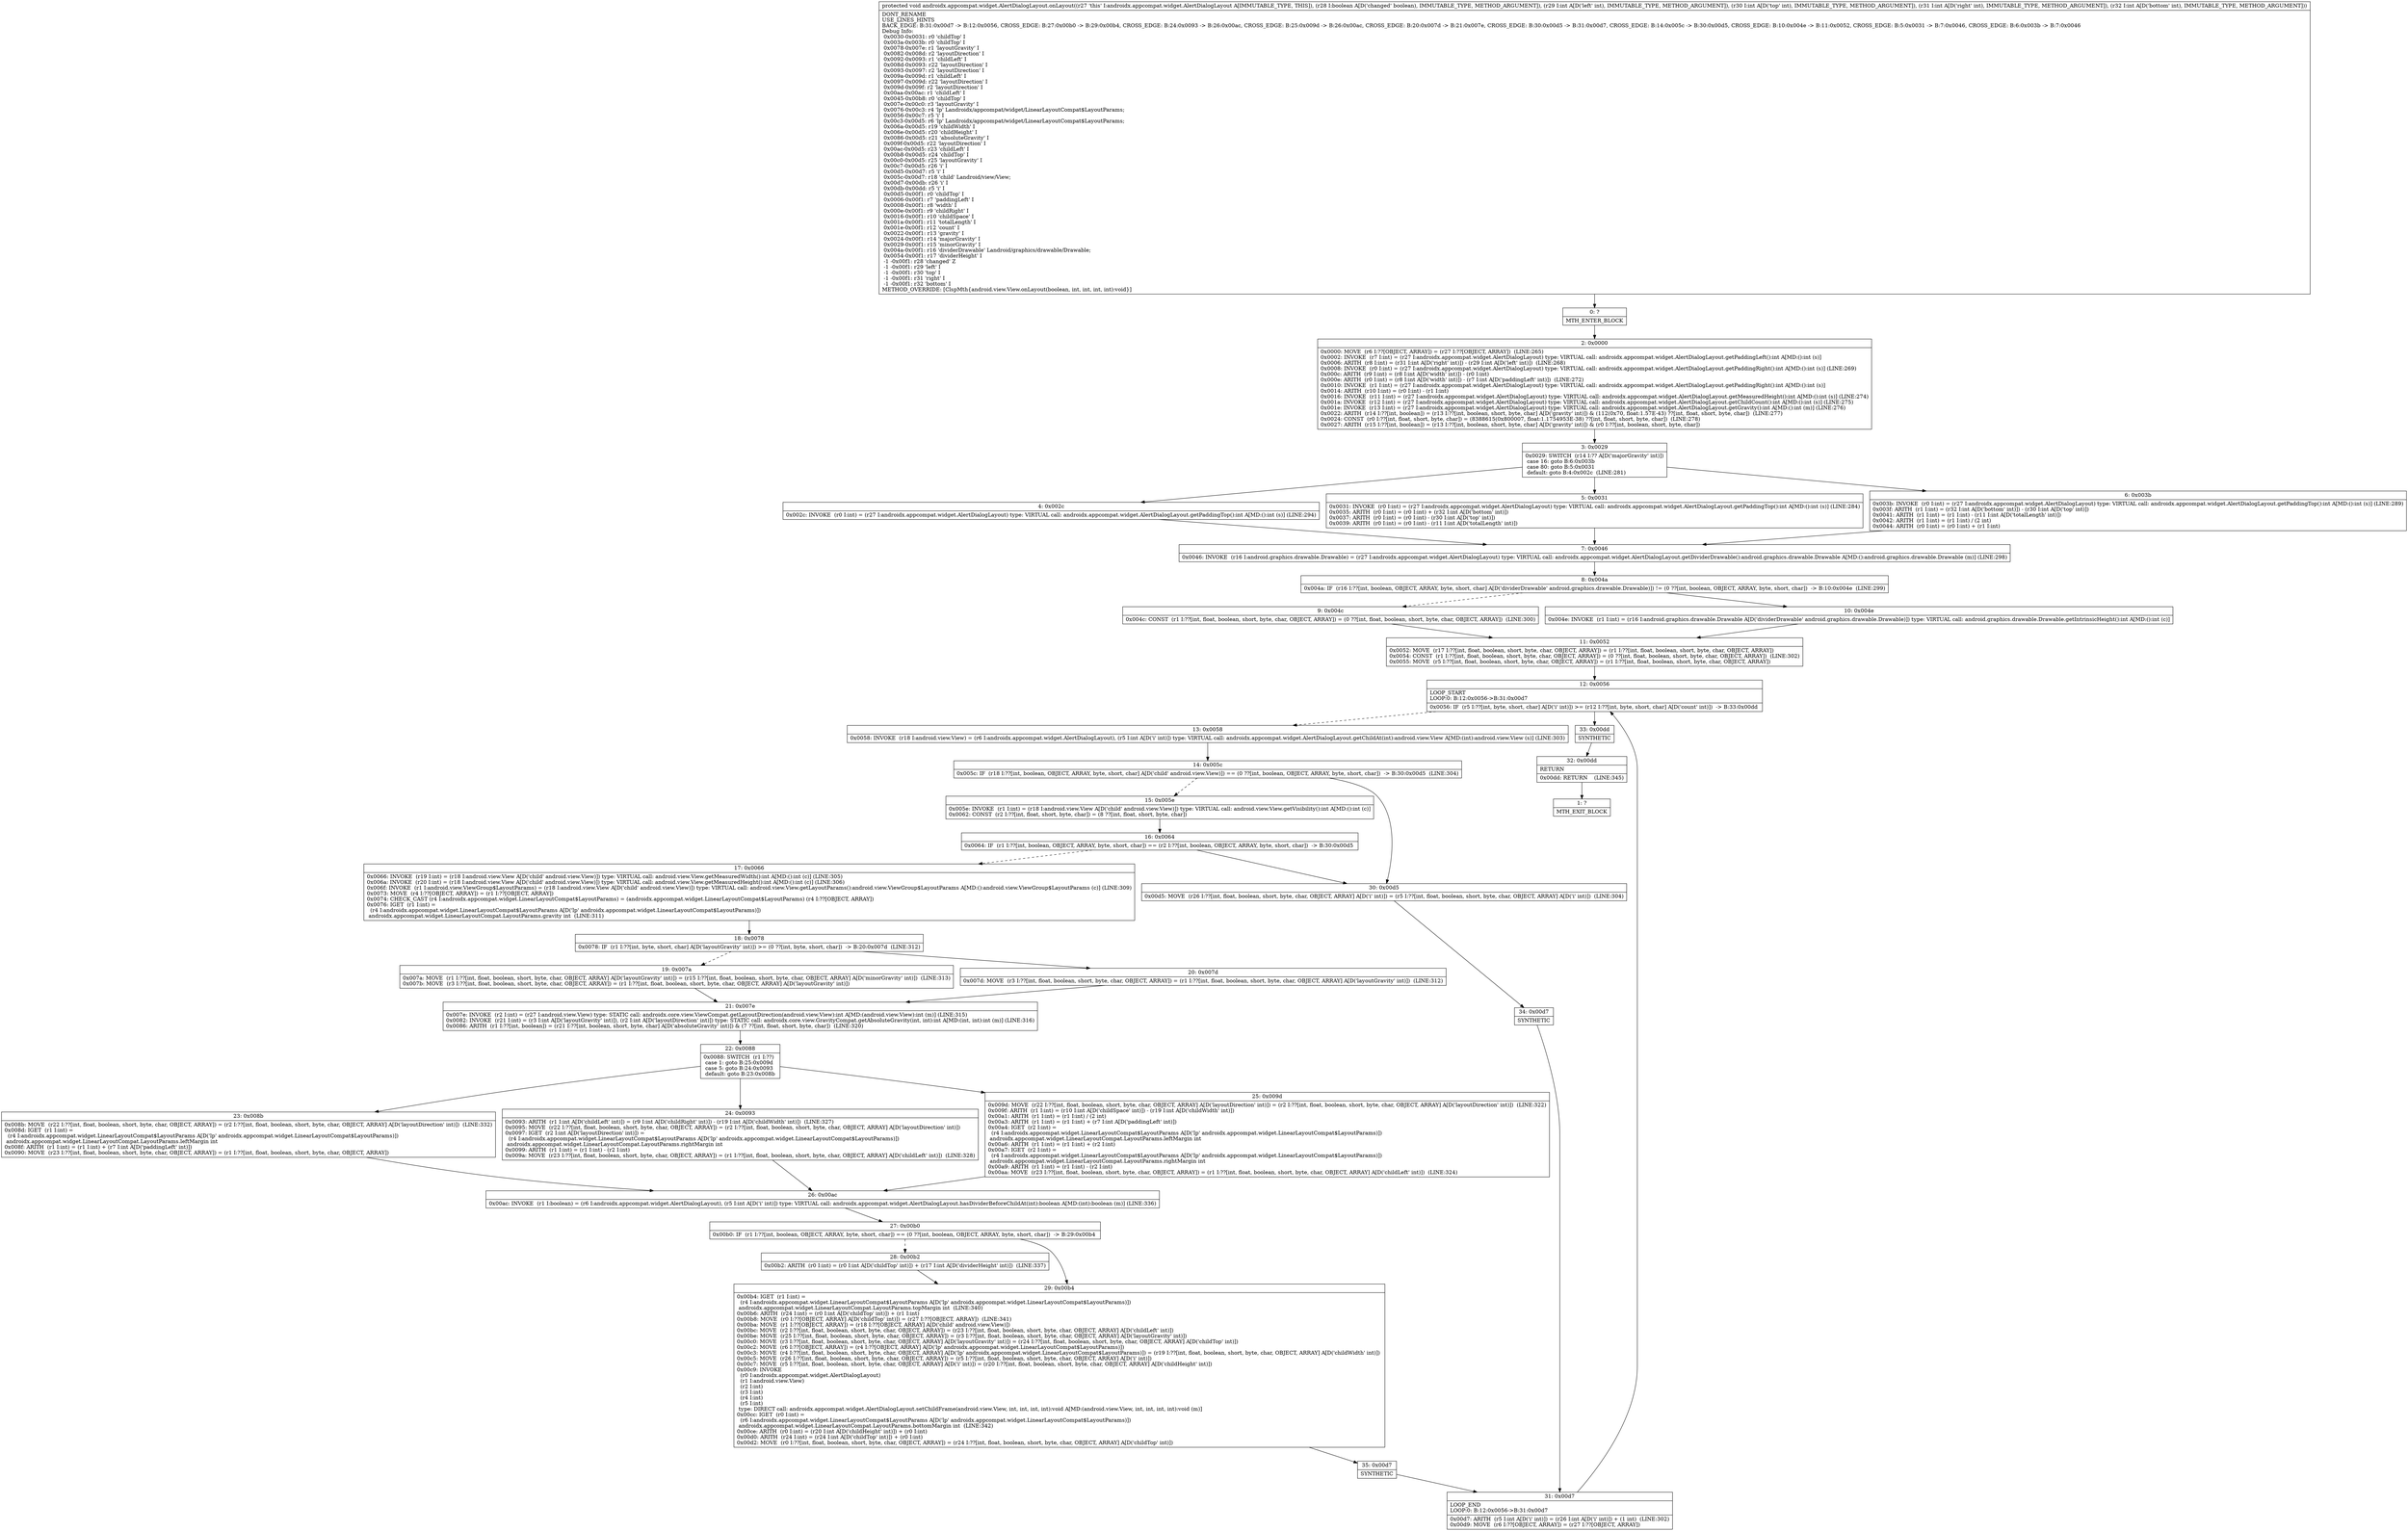 digraph "CFG forandroidx.appcompat.widget.AlertDialogLayout.onLayout(ZIIII)V" {
Node_0 [shape=record,label="{0\:\ ?|MTH_ENTER_BLOCK\l}"];
Node_2 [shape=record,label="{2\:\ 0x0000|0x0000: MOVE  (r6 I:??[OBJECT, ARRAY]) = (r27 I:??[OBJECT, ARRAY])  (LINE:265)\l0x0002: INVOKE  (r7 I:int) = (r27 I:androidx.appcompat.widget.AlertDialogLayout) type: VIRTUAL call: androidx.appcompat.widget.AlertDialogLayout.getPaddingLeft():int A[MD:():int (s)]\l0x0006: ARITH  (r8 I:int) = (r31 I:int A[D('right' int)]) \- (r29 I:int A[D('left' int)])  (LINE:268)\l0x0008: INVOKE  (r0 I:int) = (r27 I:androidx.appcompat.widget.AlertDialogLayout) type: VIRTUAL call: androidx.appcompat.widget.AlertDialogLayout.getPaddingRight():int A[MD:():int (s)] (LINE:269)\l0x000c: ARITH  (r9 I:int) = (r8 I:int A[D('width' int)]) \- (r0 I:int) \l0x000e: ARITH  (r0 I:int) = (r8 I:int A[D('width' int)]) \- (r7 I:int A[D('paddingLeft' int)])  (LINE:272)\l0x0010: INVOKE  (r1 I:int) = (r27 I:androidx.appcompat.widget.AlertDialogLayout) type: VIRTUAL call: androidx.appcompat.widget.AlertDialogLayout.getPaddingRight():int A[MD:():int (s)]\l0x0014: ARITH  (r10 I:int) = (r0 I:int) \- (r1 I:int) \l0x0016: INVOKE  (r11 I:int) = (r27 I:androidx.appcompat.widget.AlertDialogLayout) type: VIRTUAL call: androidx.appcompat.widget.AlertDialogLayout.getMeasuredHeight():int A[MD:():int (s)] (LINE:274)\l0x001a: INVOKE  (r12 I:int) = (r27 I:androidx.appcompat.widget.AlertDialogLayout) type: VIRTUAL call: androidx.appcompat.widget.AlertDialogLayout.getChildCount():int A[MD:():int (s)] (LINE:275)\l0x001e: INVOKE  (r13 I:int) = (r27 I:androidx.appcompat.widget.AlertDialogLayout) type: VIRTUAL call: androidx.appcompat.widget.AlertDialogLayout.getGravity():int A[MD:():int (m)] (LINE:276)\l0x0022: ARITH  (r14 I:??[int, boolean]) = (r13 I:??[int, boolean, short, byte, char] A[D('gravity' int)]) & (112(0x70, float:1.57E\-43) ??[int, float, short, byte, char])  (LINE:277)\l0x0024: CONST  (r0 I:??[int, float, short, byte, char]) = (8388615(0x800007, float:1.1754953E\-38) ??[int, float, short, byte, char])  (LINE:278)\l0x0027: ARITH  (r15 I:??[int, boolean]) = (r13 I:??[int, boolean, short, byte, char] A[D('gravity' int)]) & (r0 I:??[int, boolean, short, byte, char]) \l}"];
Node_3 [shape=record,label="{3\:\ 0x0029|0x0029: SWITCH  (r14 I:?? A[D('majorGravity' int)])\l case 16: goto B:6:0x003b\l case 80: goto B:5:0x0031\l default: goto B:4:0x002c  (LINE:281)\l}"];
Node_4 [shape=record,label="{4\:\ 0x002c|0x002c: INVOKE  (r0 I:int) = (r27 I:androidx.appcompat.widget.AlertDialogLayout) type: VIRTUAL call: androidx.appcompat.widget.AlertDialogLayout.getPaddingTop():int A[MD:():int (s)] (LINE:294)\l}"];
Node_7 [shape=record,label="{7\:\ 0x0046|0x0046: INVOKE  (r16 I:android.graphics.drawable.Drawable) = (r27 I:androidx.appcompat.widget.AlertDialogLayout) type: VIRTUAL call: androidx.appcompat.widget.AlertDialogLayout.getDividerDrawable():android.graphics.drawable.Drawable A[MD:():android.graphics.drawable.Drawable (m)] (LINE:298)\l}"];
Node_8 [shape=record,label="{8\:\ 0x004a|0x004a: IF  (r16 I:??[int, boolean, OBJECT, ARRAY, byte, short, char] A[D('dividerDrawable' android.graphics.drawable.Drawable)]) != (0 ??[int, boolean, OBJECT, ARRAY, byte, short, char])  \-\> B:10:0x004e  (LINE:299)\l}"];
Node_9 [shape=record,label="{9\:\ 0x004c|0x004c: CONST  (r1 I:??[int, float, boolean, short, byte, char, OBJECT, ARRAY]) = (0 ??[int, float, boolean, short, byte, char, OBJECT, ARRAY])  (LINE:300)\l}"];
Node_11 [shape=record,label="{11\:\ 0x0052|0x0052: MOVE  (r17 I:??[int, float, boolean, short, byte, char, OBJECT, ARRAY]) = (r1 I:??[int, float, boolean, short, byte, char, OBJECT, ARRAY]) \l0x0054: CONST  (r1 I:??[int, float, boolean, short, byte, char, OBJECT, ARRAY]) = (0 ??[int, float, boolean, short, byte, char, OBJECT, ARRAY])  (LINE:302)\l0x0055: MOVE  (r5 I:??[int, float, boolean, short, byte, char, OBJECT, ARRAY]) = (r1 I:??[int, float, boolean, short, byte, char, OBJECT, ARRAY]) \l}"];
Node_12 [shape=record,label="{12\:\ 0x0056|LOOP_START\lLOOP:0: B:12:0x0056\-\>B:31:0x00d7\l|0x0056: IF  (r5 I:??[int, byte, short, char] A[D('i' int)]) \>= (r12 I:??[int, byte, short, char] A[D('count' int)])  \-\> B:33:0x00dd \l}"];
Node_13 [shape=record,label="{13\:\ 0x0058|0x0058: INVOKE  (r18 I:android.view.View) = (r6 I:androidx.appcompat.widget.AlertDialogLayout), (r5 I:int A[D('i' int)]) type: VIRTUAL call: androidx.appcompat.widget.AlertDialogLayout.getChildAt(int):android.view.View A[MD:(int):android.view.View (s)] (LINE:303)\l}"];
Node_14 [shape=record,label="{14\:\ 0x005c|0x005c: IF  (r18 I:??[int, boolean, OBJECT, ARRAY, byte, short, char] A[D('child' android.view.View)]) == (0 ??[int, boolean, OBJECT, ARRAY, byte, short, char])  \-\> B:30:0x00d5  (LINE:304)\l}"];
Node_15 [shape=record,label="{15\:\ 0x005e|0x005e: INVOKE  (r1 I:int) = (r18 I:android.view.View A[D('child' android.view.View)]) type: VIRTUAL call: android.view.View.getVisibility():int A[MD:():int (c)]\l0x0062: CONST  (r2 I:??[int, float, short, byte, char]) = (8 ??[int, float, short, byte, char]) \l}"];
Node_16 [shape=record,label="{16\:\ 0x0064|0x0064: IF  (r1 I:??[int, boolean, OBJECT, ARRAY, byte, short, char]) == (r2 I:??[int, boolean, OBJECT, ARRAY, byte, short, char])  \-\> B:30:0x00d5 \l}"];
Node_17 [shape=record,label="{17\:\ 0x0066|0x0066: INVOKE  (r19 I:int) = (r18 I:android.view.View A[D('child' android.view.View)]) type: VIRTUAL call: android.view.View.getMeasuredWidth():int A[MD:():int (c)] (LINE:305)\l0x006a: INVOKE  (r20 I:int) = (r18 I:android.view.View A[D('child' android.view.View)]) type: VIRTUAL call: android.view.View.getMeasuredHeight():int A[MD:():int (c)] (LINE:306)\l0x006f: INVOKE  (r1 I:android.view.ViewGroup$LayoutParams) = (r18 I:android.view.View A[D('child' android.view.View)]) type: VIRTUAL call: android.view.View.getLayoutParams():android.view.ViewGroup$LayoutParams A[MD:():android.view.ViewGroup$LayoutParams (c)] (LINE:309)\l0x0073: MOVE  (r4 I:??[OBJECT, ARRAY]) = (r1 I:??[OBJECT, ARRAY]) \l0x0074: CHECK_CAST (r4 I:androidx.appcompat.widget.LinearLayoutCompat$LayoutParams) = (androidx.appcompat.widget.LinearLayoutCompat$LayoutParams) (r4 I:??[OBJECT, ARRAY]) \l0x0076: IGET  (r1 I:int) = \l  (r4 I:androidx.appcompat.widget.LinearLayoutCompat$LayoutParams A[D('lp' androidx.appcompat.widget.LinearLayoutCompat$LayoutParams)])\l androidx.appcompat.widget.LinearLayoutCompat.LayoutParams.gravity int  (LINE:311)\l}"];
Node_18 [shape=record,label="{18\:\ 0x0078|0x0078: IF  (r1 I:??[int, byte, short, char] A[D('layoutGravity' int)]) \>= (0 ??[int, byte, short, char])  \-\> B:20:0x007d  (LINE:312)\l}"];
Node_19 [shape=record,label="{19\:\ 0x007a|0x007a: MOVE  (r1 I:??[int, float, boolean, short, byte, char, OBJECT, ARRAY] A[D('layoutGravity' int)]) = (r15 I:??[int, float, boolean, short, byte, char, OBJECT, ARRAY] A[D('minorGravity' int)])  (LINE:313)\l0x007b: MOVE  (r3 I:??[int, float, boolean, short, byte, char, OBJECT, ARRAY]) = (r1 I:??[int, float, boolean, short, byte, char, OBJECT, ARRAY] A[D('layoutGravity' int)]) \l}"];
Node_21 [shape=record,label="{21\:\ 0x007e|0x007e: INVOKE  (r2 I:int) = (r27 I:android.view.View) type: STATIC call: androidx.core.view.ViewCompat.getLayoutDirection(android.view.View):int A[MD:(android.view.View):int (m)] (LINE:315)\l0x0082: INVOKE  (r21 I:int) = (r3 I:int A[D('layoutGravity' int)]), (r2 I:int A[D('layoutDirection' int)]) type: STATIC call: androidx.core.view.GravityCompat.getAbsoluteGravity(int, int):int A[MD:(int, int):int (m)] (LINE:316)\l0x0086: ARITH  (r1 I:??[int, boolean]) = (r21 I:??[int, boolean, short, byte, char] A[D('absoluteGravity' int)]) & (7 ??[int, float, short, byte, char])  (LINE:320)\l}"];
Node_22 [shape=record,label="{22\:\ 0x0088|0x0088: SWITCH  (r1 I:??)\l case 1: goto B:25:0x009d\l case 5: goto B:24:0x0093\l default: goto B:23:0x008b \l}"];
Node_23 [shape=record,label="{23\:\ 0x008b|0x008b: MOVE  (r22 I:??[int, float, boolean, short, byte, char, OBJECT, ARRAY]) = (r2 I:??[int, float, boolean, short, byte, char, OBJECT, ARRAY] A[D('layoutDirection' int)])  (LINE:332)\l0x008d: IGET  (r1 I:int) = \l  (r4 I:androidx.appcompat.widget.LinearLayoutCompat$LayoutParams A[D('lp' androidx.appcompat.widget.LinearLayoutCompat$LayoutParams)])\l androidx.appcompat.widget.LinearLayoutCompat.LayoutParams.leftMargin int \l0x008f: ARITH  (r1 I:int) = (r1 I:int) + (r7 I:int A[D('paddingLeft' int)]) \l0x0090: MOVE  (r23 I:??[int, float, boolean, short, byte, char, OBJECT, ARRAY]) = (r1 I:??[int, float, boolean, short, byte, char, OBJECT, ARRAY]) \l}"];
Node_26 [shape=record,label="{26\:\ 0x00ac|0x00ac: INVOKE  (r1 I:boolean) = (r6 I:androidx.appcompat.widget.AlertDialogLayout), (r5 I:int A[D('i' int)]) type: VIRTUAL call: androidx.appcompat.widget.AlertDialogLayout.hasDividerBeforeChildAt(int):boolean A[MD:(int):boolean (m)] (LINE:336)\l}"];
Node_27 [shape=record,label="{27\:\ 0x00b0|0x00b0: IF  (r1 I:??[int, boolean, OBJECT, ARRAY, byte, short, char]) == (0 ??[int, boolean, OBJECT, ARRAY, byte, short, char])  \-\> B:29:0x00b4 \l}"];
Node_28 [shape=record,label="{28\:\ 0x00b2|0x00b2: ARITH  (r0 I:int) = (r0 I:int A[D('childTop' int)]) + (r17 I:int A[D('dividerHeight' int)])  (LINE:337)\l}"];
Node_29 [shape=record,label="{29\:\ 0x00b4|0x00b4: IGET  (r1 I:int) = \l  (r4 I:androidx.appcompat.widget.LinearLayoutCompat$LayoutParams A[D('lp' androidx.appcompat.widget.LinearLayoutCompat$LayoutParams)])\l androidx.appcompat.widget.LinearLayoutCompat.LayoutParams.topMargin int  (LINE:340)\l0x00b6: ARITH  (r24 I:int) = (r0 I:int A[D('childTop' int)]) + (r1 I:int) \l0x00b8: MOVE  (r0 I:??[OBJECT, ARRAY] A[D('childTop' int)]) = (r27 I:??[OBJECT, ARRAY])  (LINE:341)\l0x00ba: MOVE  (r1 I:??[OBJECT, ARRAY]) = (r18 I:??[OBJECT, ARRAY] A[D('child' android.view.View)]) \l0x00bc: MOVE  (r2 I:??[int, float, boolean, short, byte, char, OBJECT, ARRAY]) = (r23 I:??[int, float, boolean, short, byte, char, OBJECT, ARRAY] A[D('childLeft' int)]) \l0x00be: MOVE  (r25 I:??[int, float, boolean, short, byte, char, OBJECT, ARRAY]) = (r3 I:??[int, float, boolean, short, byte, char, OBJECT, ARRAY] A[D('layoutGravity' int)]) \l0x00c0: MOVE  (r3 I:??[int, float, boolean, short, byte, char, OBJECT, ARRAY] A[D('layoutGravity' int)]) = (r24 I:??[int, float, boolean, short, byte, char, OBJECT, ARRAY] A[D('childTop' int)]) \l0x00c2: MOVE  (r6 I:??[OBJECT, ARRAY]) = (r4 I:??[OBJECT, ARRAY] A[D('lp' androidx.appcompat.widget.LinearLayoutCompat$LayoutParams)]) \l0x00c3: MOVE  (r4 I:??[int, float, boolean, short, byte, char, OBJECT, ARRAY] A[D('lp' androidx.appcompat.widget.LinearLayoutCompat$LayoutParams)]) = (r19 I:??[int, float, boolean, short, byte, char, OBJECT, ARRAY] A[D('childWidth' int)]) \l0x00c5: MOVE  (r26 I:??[int, float, boolean, short, byte, char, OBJECT, ARRAY]) = (r5 I:??[int, float, boolean, short, byte, char, OBJECT, ARRAY] A[D('i' int)]) \l0x00c7: MOVE  (r5 I:??[int, float, boolean, short, byte, char, OBJECT, ARRAY] A[D('i' int)]) = (r20 I:??[int, float, boolean, short, byte, char, OBJECT, ARRAY] A[D('childHeight' int)]) \l0x00c9: INVOKE  \l  (r0 I:androidx.appcompat.widget.AlertDialogLayout)\l  (r1 I:android.view.View)\l  (r2 I:int)\l  (r3 I:int)\l  (r4 I:int)\l  (r5 I:int)\l type: DIRECT call: androidx.appcompat.widget.AlertDialogLayout.setChildFrame(android.view.View, int, int, int, int):void A[MD:(android.view.View, int, int, int, int):void (m)]\l0x00cc: IGET  (r0 I:int) = \l  (r6 I:androidx.appcompat.widget.LinearLayoutCompat$LayoutParams A[D('lp' androidx.appcompat.widget.LinearLayoutCompat$LayoutParams)])\l androidx.appcompat.widget.LinearLayoutCompat.LayoutParams.bottomMargin int  (LINE:342)\l0x00ce: ARITH  (r0 I:int) = (r20 I:int A[D('childHeight' int)]) + (r0 I:int) \l0x00d0: ARITH  (r24 I:int) = (r24 I:int A[D('childTop' int)]) + (r0 I:int) \l0x00d2: MOVE  (r0 I:??[int, float, boolean, short, byte, char, OBJECT, ARRAY]) = (r24 I:??[int, float, boolean, short, byte, char, OBJECT, ARRAY] A[D('childTop' int)]) \l}"];
Node_35 [shape=record,label="{35\:\ 0x00d7|SYNTHETIC\l}"];
Node_31 [shape=record,label="{31\:\ 0x00d7|LOOP_END\lLOOP:0: B:12:0x0056\-\>B:31:0x00d7\l|0x00d7: ARITH  (r5 I:int A[D('i' int)]) = (r26 I:int A[D('i' int)]) + (1 int)  (LINE:302)\l0x00d9: MOVE  (r6 I:??[OBJECT, ARRAY]) = (r27 I:??[OBJECT, ARRAY]) \l}"];
Node_24 [shape=record,label="{24\:\ 0x0093|0x0093: ARITH  (r1 I:int A[D('childLeft' int)]) = (r9 I:int A[D('childRight' int)]) \- (r19 I:int A[D('childWidth' int)])  (LINE:327)\l0x0095: MOVE  (r22 I:??[int, float, boolean, short, byte, char, OBJECT, ARRAY]) = (r2 I:??[int, float, boolean, short, byte, char, OBJECT, ARRAY] A[D('layoutDirection' int)]) \l0x0097: IGET  (r2 I:int A[D('layoutDirection' int)]) = \l  (r4 I:androidx.appcompat.widget.LinearLayoutCompat$LayoutParams A[D('lp' androidx.appcompat.widget.LinearLayoutCompat$LayoutParams)])\l androidx.appcompat.widget.LinearLayoutCompat.LayoutParams.rightMargin int \l0x0099: ARITH  (r1 I:int) = (r1 I:int) \- (r2 I:int) \l0x009a: MOVE  (r23 I:??[int, float, boolean, short, byte, char, OBJECT, ARRAY]) = (r1 I:??[int, float, boolean, short, byte, char, OBJECT, ARRAY] A[D('childLeft' int)])  (LINE:328)\l}"];
Node_25 [shape=record,label="{25\:\ 0x009d|0x009d: MOVE  (r22 I:??[int, float, boolean, short, byte, char, OBJECT, ARRAY] A[D('layoutDirection' int)]) = (r2 I:??[int, float, boolean, short, byte, char, OBJECT, ARRAY] A[D('layoutDirection' int)])  (LINE:322)\l0x009f: ARITH  (r1 I:int) = (r10 I:int A[D('childSpace' int)]) \- (r19 I:int A[D('childWidth' int)]) \l0x00a1: ARITH  (r1 I:int) = (r1 I:int) \/ (2 int) \l0x00a3: ARITH  (r1 I:int) = (r1 I:int) + (r7 I:int A[D('paddingLeft' int)]) \l0x00a4: IGET  (r2 I:int) = \l  (r4 I:androidx.appcompat.widget.LinearLayoutCompat$LayoutParams A[D('lp' androidx.appcompat.widget.LinearLayoutCompat$LayoutParams)])\l androidx.appcompat.widget.LinearLayoutCompat.LayoutParams.leftMargin int \l0x00a6: ARITH  (r1 I:int) = (r1 I:int) + (r2 I:int) \l0x00a7: IGET  (r2 I:int) = \l  (r4 I:androidx.appcompat.widget.LinearLayoutCompat$LayoutParams A[D('lp' androidx.appcompat.widget.LinearLayoutCompat$LayoutParams)])\l androidx.appcompat.widget.LinearLayoutCompat.LayoutParams.rightMargin int \l0x00a9: ARITH  (r1 I:int) = (r1 I:int) \- (r2 I:int) \l0x00aa: MOVE  (r23 I:??[int, float, boolean, short, byte, char, OBJECT, ARRAY]) = (r1 I:??[int, float, boolean, short, byte, char, OBJECT, ARRAY] A[D('childLeft' int)])  (LINE:324)\l}"];
Node_20 [shape=record,label="{20\:\ 0x007d|0x007d: MOVE  (r3 I:??[int, float, boolean, short, byte, char, OBJECT, ARRAY]) = (r1 I:??[int, float, boolean, short, byte, char, OBJECT, ARRAY] A[D('layoutGravity' int)])  (LINE:312)\l}"];
Node_30 [shape=record,label="{30\:\ 0x00d5|0x00d5: MOVE  (r26 I:??[int, float, boolean, short, byte, char, OBJECT, ARRAY] A[D('i' int)]) = (r5 I:??[int, float, boolean, short, byte, char, OBJECT, ARRAY] A[D('i' int)])  (LINE:304)\l}"];
Node_34 [shape=record,label="{34\:\ 0x00d7|SYNTHETIC\l}"];
Node_33 [shape=record,label="{33\:\ 0x00dd|SYNTHETIC\l}"];
Node_32 [shape=record,label="{32\:\ 0x00dd|RETURN\l|0x00dd: RETURN    (LINE:345)\l}"];
Node_1 [shape=record,label="{1\:\ ?|MTH_EXIT_BLOCK\l}"];
Node_10 [shape=record,label="{10\:\ 0x004e|0x004e: INVOKE  (r1 I:int) = (r16 I:android.graphics.drawable.Drawable A[D('dividerDrawable' android.graphics.drawable.Drawable)]) type: VIRTUAL call: android.graphics.drawable.Drawable.getIntrinsicHeight():int A[MD:():int (c)]\l}"];
Node_5 [shape=record,label="{5\:\ 0x0031|0x0031: INVOKE  (r0 I:int) = (r27 I:androidx.appcompat.widget.AlertDialogLayout) type: VIRTUAL call: androidx.appcompat.widget.AlertDialogLayout.getPaddingTop():int A[MD:():int (s)] (LINE:284)\l0x0035: ARITH  (r0 I:int) = (r0 I:int) + (r32 I:int A[D('bottom' int)]) \l0x0037: ARITH  (r0 I:int) = (r0 I:int) \- (r30 I:int A[D('top' int)]) \l0x0039: ARITH  (r0 I:int) = (r0 I:int) \- (r11 I:int A[D('totalLength' int)]) \l}"];
Node_6 [shape=record,label="{6\:\ 0x003b|0x003b: INVOKE  (r0 I:int) = (r27 I:androidx.appcompat.widget.AlertDialogLayout) type: VIRTUAL call: androidx.appcompat.widget.AlertDialogLayout.getPaddingTop():int A[MD:():int (s)] (LINE:289)\l0x003f: ARITH  (r1 I:int) = (r32 I:int A[D('bottom' int)]) \- (r30 I:int A[D('top' int)]) \l0x0041: ARITH  (r1 I:int) = (r1 I:int) \- (r11 I:int A[D('totalLength' int)]) \l0x0042: ARITH  (r1 I:int) = (r1 I:int) \/ (2 int) \l0x0044: ARITH  (r0 I:int) = (r0 I:int) + (r1 I:int) \l}"];
MethodNode[shape=record,label="{protected void androidx.appcompat.widget.AlertDialogLayout.onLayout((r27 'this' I:androidx.appcompat.widget.AlertDialogLayout A[IMMUTABLE_TYPE, THIS]), (r28 I:boolean A[D('changed' boolean), IMMUTABLE_TYPE, METHOD_ARGUMENT]), (r29 I:int A[D('left' int), IMMUTABLE_TYPE, METHOD_ARGUMENT]), (r30 I:int A[D('top' int), IMMUTABLE_TYPE, METHOD_ARGUMENT]), (r31 I:int A[D('right' int), IMMUTABLE_TYPE, METHOD_ARGUMENT]), (r32 I:int A[D('bottom' int), IMMUTABLE_TYPE, METHOD_ARGUMENT]))  | DONT_RENAME\lUSE_LINES_HINTS\lBACK_EDGE: B:31:0x00d7 \-\> B:12:0x0056, CROSS_EDGE: B:27:0x00b0 \-\> B:29:0x00b4, CROSS_EDGE: B:24:0x0093 \-\> B:26:0x00ac, CROSS_EDGE: B:25:0x009d \-\> B:26:0x00ac, CROSS_EDGE: B:20:0x007d \-\> B:21:0x007e, CROSS_EDGE: B:30:0x00d5 \-\> B:31:0x00d7, CROSS_EDGE: B:14:0x005c \-\> B:30:0x00d5, CROSS_EDGE: B:10:0x004e \-\> B:11:0x0052, CROSS_EDGE: B:5:0x0031 \-\> B:7:0x0046, CROSS_EDGE: B:6:0x003b \-\> B:7:0x0046\lDebug Info:\l  0x0030\-0x0031: r0 'childTop' I\l  0x003a\-0x003b: r0 'childTop' I\l  0x0078\-0x007e: r1 'layoutGravity' I\l  0x0082\-0x008d: r2 'layoutDirection' I\l  0x0092\-0x0093: r1 'childLeft' I\l  0x008d\-0x0093: r22 'layoutDirection' I\l  0x0093\-0x0097: r2 'layoutDirection' I\l  0x009a\-0x009d: r1 'childLeft' I\l  0x0097\-0x009d: r22 'layoutDirection' I\l  0x009d\-0x009f: r2 'layoutDirection' I\l  0x00aa\-0x00ac: r1 'childLeft' I\l  0x0045\-0x00b8: r0 'childTop' I\l  0x007e\-0x00c0: r3 'layoutGravity' I\l  0x0076\-0x00c3: r4 'lp' Landroidx\/appcompat\/widget\/LinearLayoutCompat$LayoutParams;\l  0x0056\-0x00c7: r5 'i' I\l  0x00c3\-0x00d5: r6 'lp' Landroidx\/appcompat\/widget\/LinearLayoutCompat$LayoutParams;\l  0x006a\-0x00d5: r19 'childWidth' I\l  0x006e\-0x00d5: r20 'childHeight' I\l  0x0086\-0x00d5: r21 'absoluteGravity' I\l  0x009f\-0x00d5: r22 'layoutDirection' I\l  0x00ac\-0x00d5: r23 'childLeft' I\l  0x00b8\-0x00d5: r24 'childTop' I\l  0x00c0\-0x00d5: r25 'layoutGravity' I\l  0x00c7\-0x00d5: r26 'i' I\l  0x00d5\-0x00d7: r5 'i' I\l  0x005c\-0x00d7: r18 'child' Landroid\/view\/View;\l  0x00d7\-0x00db: r26 'i' I\l  0x00db\-0x00dd: r5 'i' I\l  0x00d5\-0x00f1: r0 'childTop' I\l  0x0006\-0x00f1: r7 'paddingLeft' I\l  0x0008\-0x00f1: r8 'width' I\l  0x000e\-0x00f1: r9 'childRight' I\l  0x0016\-0x00f1: r10 'childSpace' I\l  0x001a\-0x00f1: r11 'totalLength' I\l  0x001e\-0x00f1: r12 'count' I\l  0x0022\-0x00f1: r13 'gravity' I\l  0x0024\-0x00f1: r14 'majorGravity' I\l  0x0029\-0x00f1: r15 'minorGravity' I\l  0x004a\-0x00f1: r16 'dividerDrawable' Landroid\/graphics\/drawable\/Drawable;\l  0x0054\-0x00f1: r17 'dividerHeight' I\l  \-1 \-0x00f1: r28 'changed' Z\l  \-1 \-0x00f1: r29 'left' I\l  \-1 \-0x00f1: r30 'top' I\l  \-1 \-0x00f1: r31 'right' I\l  \-1 \-0x00f1: r32 'bottom' I\lMETHOD_OVERRIDE: [ClspMth\{android.view.View.onLayout(boolean, int, int, int, int):void\}]\l}"];
MethodNode -> Node_0;Node_0 -> Node_2;
Node_2 -> Node_3;
Node_3 -> Node_4;
Node_3 -> Node_5;
Node_3 -> Node_6;
Node_4 -> Node_7;
Node_7 -> Node_8;
Node_8 -> Node_9[style=dashed];
Node_8 -> Node_10;
Node_9 -> Node_11;
Node_11 -> Node_12;
Node_12 -> Node_13[style=dashed];
Node_12 -> Node_33;
Node_13 -> Node_14;
Node_14 -> Node_15[style=dashed];
Node_14 -> Node_30;
Node_15 -> Node_16;
Node_16 -> Node_17[style=dashed];
Node_16 -> Node_30;
Node_17 -> Node_18;
Node_18 -> Node_19[style=dashed];
Node_18 -> Node_20;
Node_19 -> Node_21;
Node_21 -> Node_22;
Node_22 -> Node_23;
Node_22 -> Node_24;
Node_22 -> Node_25;
Node_23 -> Node_26;
Node_26 -> Node_27;
Node_27 -> Node_28[style=dashed];
Node_27 -> Node_29;
Node_28 -> Node_29;
Node_29 -> Node_35;
Node_35 -> Node_31;
Node_31 -> Node_12;
Node_24 -> Node_26;
Node_25 -> Node_26;
Node_20 -> Node_21;
Node_30 -> Node_34;
Node_34 -> Node_31;
Node_33 -> Node_32;
Node_32 -> Node_1;
Node_10 -> Node_11;
Node_5 -> Node_7;
Node_6 -> Node_7;
}

